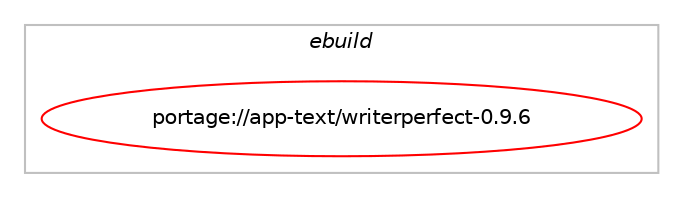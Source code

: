 digraph prolog {

# *************
# Graph options
# *************

newrank=true;
concentrate=true;
compound=true;
graph [rankdir=LR,fontname=Helvetica,fontsize=10,ranksep=1.5];#, ranksep=2.5, nodesep=0.2];
edge  [arrowhead=vee];
node  [fontname=Helvetica,fontsize=10];

# **********
# The ebuild
# **********

subgraph cluster_leftcol {
color=gray;
label=<<i>ebuild</i>>;
id [label="portage://app-text/writerperfect-0.9.6", color=red, width=4, href="../app-text/writerperfect-0.9.6.svg"];
}

# ****************
# The dependencies
# ****************

subgraph cluster_midcol {
color=gray;
label=<<i>dependencies</i>>;
subgraph cluster_compile {
fillcolor="#eeeeee";
style=filled;
label=<<i>compile</i>>;
# *** BEGIN UNKNOWN DEPENDENCY TYPE (TODO) ***
# id -> equal(use_conditional_group(positive,abiword,portage://app-text/writerperfect-0.9.6,[package_dependency(portage://app-text/writerperfect-0.9.6,install,no,app-text,libabw,equal,[0.1*,,,0.1*],[],[])]))
# *** END UNKNOWN DEPENDENCY TYPE (TODO) ***

# *** BEGIN UNKNOWN DEPENDENCY TYPE (TODO) ***
# id -> equal(use_conditional_group(positive,cdr,portage://app-text/writerperfect-0.9.6,[package_dependency(portage://app-text/writerperfect-0.9.6,install,no,media-libs,libcdr,equal,[0.1*,,,0.1*],[],[])]))
# *** END UNKNOWN DEPENDENCY TYPE (TODO) ***

# *** BEGIN UNKNOWN DEPENDENCY TYPE (TODO) ***
# id -> equal(use_conditional_group(positive,ebook,portage://app-text/writerperfect-0.9.6,[package_dependency(portage://app-text/writerperfect-0.9.6,install,no,app-text,libebook,equal,[0.1*,,,0.1*],[],[])]))
# *** END UNKNOWN DEPENDENCY TYPE (TODO) ***

# *** BEGIN UNKNOWN DEPENDENCY TYPE (TODO) ***
# id -> equal(use_conditional_group(positive,epub,portage://app-text/writerperfect-0.9.6,[package_dependency(portage://app-text/writerperfect-0.9.6,install,no,app-text,libepubgen,none,[,,],[],[])]))
# *** END UNKNOWN DEPENDENCY TYPE (TODO) ***

# *** BEGIN UNKNOWN DEPENDENCY TYPE (TODO) ***
# id -> equal(use_conditional_group(positive,freehand,portage://app-text/writerperfect-0.9.6,[package_dependency(portage://app-text/writerperfect-0.9.6,install,no,media-libs,libfreehand,equal,[0.1*,,,0.1*],[],[])]))
# *** END UNKNOWN DEPENDENCY TYPE (TODO) ***

# *** BEGIN UNKNOWN DEPENDENCY TYPE (TODO) ***
# id -> equal(use_conditional_group(positive,gsf,portage://app-text/writerperfect-0.9.6,[package_dependency(portage://app-text/writerperfect-0.9.6,install,no,gnome-extra,libgsf,none,[,,],[],[])]))
# *** END UNKNOWN DEPENDENCY TYPE (TODO) ***

# *** BEGIN UNKNOWN DEPENDENCY TYPE (TODO) ***
# id -> equal(use_conditional_group(positive,keynote,portage://app-text/writerperfect-0.9.6,[package_dependency(portage://app-text/writerperfect-0.9.6,install,no,app-text,libetonyek,equal,[0.1*,,,0.1*],[],[])]))
# *** END UNKNOWN DEPENDENCY TYPE (TODO) ***

# *** BEGIN UNKNOWN DEPENDENCY TYPE (TODO) ***
# id -> equal(use_conditional_group(positive,mspub,portage://app-text/writerperfect-0.9.6,[package_dependency(portage://app-text/writerperfect-0.9.6,install,no,app-text,libmspub,equal,[0.1*,,,0.1*],[],[])]))
# *** END UNKNOWN DEPENDENCY TYPE (TODO) ***

# *** BEGIN UNKNOWN DEPENDENCY TYPE (TODO) ***
# id -> equal(use_conditional_group(positive,mwaw,portage://app-text/writerperfect-0.9.6,[package_dependency(portage://app-text/writerperfect-0.9.6,install,no,app-text,libmwaw,equal,[0.3*,,,0.3*],[],[])]))
# *** END UNKNOWN DEPENDENCY TYPE (TODO) ***

# *** BEGIN UNKNOWN DEPENDENCY TYPE (TODO) ***
# id -> equal(use_conditional_group(positive,pagemaker,portage://app-text/writerperfect-0.9.6,[package_dependency(portage://app-text/writerperfect-0.9.6,install,no,media-libs,libpagemaker,none,[,,],[],[])]))
# *** END UNKNOWN DEPENDENCY TYPE (TODO) ***

# *** BEGIN UNKNOWN DEPENDENCY TYPE (TODO) ***
# id -> equal(use_conditional_group(positive,qxp,portage://app-text/writerperfect-0.9.6,[package_dependency(portage://app-text/writerperfect-0.9.6,install,no,app-text,libqxp,none,[,,],[],[])]))
# *** END UNKNOWN DEPENDENCY TYPE (TODO) ***

# *** BEGIN UNKNOWN DEPENDENCY TYPE (TODO) ***
# id -> equal(use_conditional_group(positive,visio,portage://app-text/writerperfect-0.9.6,[package_dependency(portage://app-text/writerperfect-0.9.6,install,no,media-libs,libvisio,equal,[0.1*,,,0.1*],[],[])]))
# *** END UNKNOWN DEPENDENCY TYPE (TODO) ***

# *** BEGIN UNKNOWN DEPENDENCY TYPE (TODO) ***
# id -> equal(use_conditional_group(positive,wpd,portage://app-text/writerperfect-0.9.6,[package_dependency(portage://app-text/writerperfect-0.9.6,install,no,app-text,libwpd,none,[,,],[slot(0.10)],[])]))
# *** END UNKNOWN DEPENDENCY TYPE (TODO) ***

# *** BEGIN UNKNOWN DEPENDENCY TYPE (TODO) ***
# id -> equal(use_conditional_group(positive,wpg,portage://app-text/writerperfect-0.9.6,[package_dependency(portage://app-text/writerperfect-0.9.6,install,no,app-text,libwpg,equal,[0.3*,,,0.3*],[],[])]))
# *** END UNKNOWN DEPENDENCY TYPE (TODO) ***

# *** BEGIN UNKNOWN DEPENDENCY TYPE (TODO) ***
# id -> equal(use_conditional_group(positive,wps,portage://app-text/writerperfect-0.9.6,[package_dependency(portage://app-text/writerperfect-0.9.6,install,no,app-text,libwps,equal,[0.4*,,,0.4*],[],[])]))
# *** END UNKNOWN DEPENDENCY TYPE (TODO) ***

# *** BEGIN UNKNOWN DEPENDENCY TYPE (TODO) ***
# id -> equal(use_conditional_group(positive,zmf,portage://app-text/writerperfect-0.9.6,[package_dependency(portage://app-text/writerperfect-0.9.6,install,no,media-libs,libzmf,none,[,,],[],[])]))
# *** END UNKNOWN DEPENDENCY TYPE (TODO) ***

# *** BEGIN UNKNOWN DEPENDENCY TYPE (TODO) ***
# id -> equal(package_dependency(portage://app-text/writerperfect-0.9.6,install,no,app-text,libodfgen,equal,[0.1*,,,0.1*],[],[]))
# *** END UNKNOWN DEPENDENCY TYPE (TODO) ***

# *** BEGIN UNKNOWN DEPENDENCY TYPE (TODO) ***
# id -> equal(package_dependency(portage://app-text/writerperfect-0.9.6,install,no,dev-libs,librevenge,greaterequal,[0.0.1,,,0.0.1],[],[]))
# *** END UNKNOWN DEPENDENCY TYPE (TODO) ***

# *** BEGIN UNKNOWN DEPENDENCY TYPE (TODO) ***
# id -> equal(package_dependency(portage://app-text/writerperfect-0.9.6,install,no,media-libs,libeot,none,[,,],[],[]))
# *** END UNKNOWN DEPENDENCY TYPE (TODO) ***

}
subgraph cluster_compileandrun {
fillcolor="#eeeeee";
style=filled;
label=<<i>compile and run</i>>;
}
subgraph cluster_run {
fillcolor="#eeeeee";
style=filled;
label=<<i>run</i>>;
# *** BEGIN UNKNOWN DEPENDENCY TYPE (TODO) ***
# id -> equal(use_conditional_group(positive,abiword,portage://app-text/writerperfect-0.9.6,[package_dependency(portage://app-text/writerperfect-0.9.6,run,no,app-text,libabw,equal,[0.1*,,,0.1*],[],[])]))
# *** END UNKNOWN DEPENDENCY TYPE (TODO) ***

# *** BEGIN UNKNOWN DEPENDENCY TYPE (TODO) ***
# id -> equal(use_conditional_group(positive,cdr,portage://app-text/writerperfect-0.9.6,[package_dependency(portage://app-text/writerperfect-0.9.6,run,no,media-libs,libcdr,equal,[0.1*,,,0.1*],[],[])]))
# *** END UNKNOWN DEPENDENCY TYPE (TODO) ***

# *** BEGIN UNKNOWN DEPENDENCY TYPE (TODO) ***
# id -> equal(use_conditional_group(positive,ebook,portage://app-text/writerperfect-0.9.6,[package_dependency(portage://app-text/writerperfect-0.9.6,run,no,app-text,libebook,equal,[0.1*,,,0.1*],[],[])]))
# *** END UNKNOWN DEPENDENCY TYPE (TODO) ***

# *** BEGIN UNKNOWN DEPENDENCY TYPE (TODO) ***
# id -> equal(use_conditional_group(positive,epub,portage://app-text/writerperfect-0.9.6,[package_dependency(portage://app-text/writerperfect-0.9.6,run,no,app-text,libepubgen,none,[,,],[],[])]))
# *** END UNKNOWN DEPENDENCY TYPE (TODO) ***

# *** BEGIN UNKNOWN DEPENDENCY TYPE (TODO) ***
# id -> equal(use_conditional_group(positive,freehand,portage://app-text/writerperfect-0.9.6,[package_dependency(portage://app-text/writerperfect-0.9.6,run,no,media-libs,libfreehand,equal,[0.1*,,,0.1*],[],[])]))
# *** END UNKNOWN DEPENDENCY TYPE (TODO) ***

# *** BEGIN UNKNOWN DEPENDENCY TYPE (TODO) ***
# id -> equal(use_conditional_group(positive,gsf,portage://app-text/writerperfect-0.9.6,[package_dependency(portage://app-text/writerperfect-0.9.6,run,no,gnome-extra,libgsf,none,[,,],[],[])]))
# *** END UNKNOWN DEPENDENCY TYPE (TODO) ***

# *** BEGIN UNKNOWN DEPENDENCY TYPE (TODO) ***
# id -> equal(use_conditional_group(positive,keynote,portage://app-text/writerperfect-0.9.6,[package_dependency(portage://app-text/writerperfect-0.9.6,run,no,app-text,libetonyek,equal,[0.1*,,,0.1*],[],[])]))
# *** END UNKNOWN DEPENDENCY TYPE (TODO) ***

# *** BEGIN UNKNOWN DEPENDENCY TYPE (TODO) ***
# id -> equal(use_conditional_group(positive,mspub,portage://app-text/writerperfect-0.9.6,[package_dependency(portage://app-text/writerperfect-0.9.6,run,no,app-text,libmspub,equal,[0.1*,,,0.1*],[],[])]))
# *** END UNKNOWN DEPENDENCY TYPE (TODO) ***

# *** BEGIN UNKNOWN DEPENDENCY TYPE (TODO) ***
# id -> equal(use_conditional_group(positive,mwaw,portage://app-text/writerperfect-0.9.6,[package_dependency(portage://app-text/writerperfect-0.9.6,run,no,app-text,libmwaw,equal,[0.3*,,,0.3*],[],[])]))
# *** END UNKNOWN DEPENDENCY TYPE (TODO) ***

# *** BEGIN UNKNOWN DEPENDENCY TYPE (TODO) ***
# id -> equal(use_conditional_group(positive,pagemaker,portage://app-text/writerperfect-0.9.6,[package_dependency(portage://app-text/writerperfect-0.9.6,run,no,media-libs,libpagemaker,none,[,,],[],[])]))
# *** END UNKNOWN DEPENDENCY TYPE (TODO) ***

# *** BEGIN UNKNOWN DEPENDENCY TYPE (TODO) ***
# id -> equal(use_conditional_group(positive,qxp,portage://app-text/writerperfect-0.9.6,[package_dependency(portage://app-text/writerperfect-0.9.6,run,no,app-text,libqxp,none,[,,],[],[])]))
# *** END UNKNOWN DEPENDENCY TYPE (TODO) ***

# *** BEGIN UNKNOWN DEPENDENCY TYPE (TODO) ***
# id -> equal(use_conditional_group(positive,visio,portage://app-text/writerperfect-0.9.6,[package_dependency(portage://app-text/writerperfect-0.9.6,run,no,media-libs,libvisio,equal,[0.1*,,,0.1*],[],[])]))
# *** END UNKNOWN DEPENDENCY TYPE (TODO) ***

# *** BEGIN UNKNOWN DEPENDENCY TYPE (TODO) ***
# id -> equal(use_conditional_group(positive,wpd,portage://app-text/writerperfect-0.9.6,[package_dependency(portage://app-text/writerperfect-0.9.6,run,no,app-text,libwpd,none,[,,],[slot(0.10)],[])]))
# *** END UNKNOWN DEPENDENCY TYPE (TODO) ***

# *** BEGIN UNKNOWN DEPENDENCY TYPE (TODO) ***
# id -> equal(use_conditional_group(positive,wpg,portage://app-text/writerperfect-0.9.6,[package_dependency(portage://app-text/writerperfect-0.9.6,run,no,app-text,libwpg,equal,[0.3*,,,0.3*],[],[])]))
# *** END UNKNOWN DEPENDENCY TYPE (TODO) ***

# *** BEGIN UNKNOWN DEPENDENCY TYPE (TODO) ***
# id -> equal(use_conditional_group(positive,wps,portage://app-text/writerperfect-0.9.6,[package_dependency(portage://app-text/writerperfect-0.9.6,run,no,app-text,libwps,equal,[0.4*,,,0.4*],[],[])]))
# *** END UNKNOWN DEPENDENCY TYPE (TODO) ***

# *** BEGIN UNKNOWN DEPENDENCY TYPE (TODO) ***
# id -> equal(use_conditional_group(positive,zmf,portage://app-text/writerperfect-0.9.6,[package_dependency(portage://app-text/writerperfect-0.9.6,run,no,media-libs,libzmf,none,[,,],[],[])]))
# *** END UNKNOWN DEPENDENCY TYPE (TODO) ***

# *** BEGIN UNKNOWN DEPENDENCY TYPE (TODO) ***
# id -> equal(package_dependency(portage://app-text/writerperfect-0.9.6,run,no,app-text,libodfgen,equal,[0.1*,,,0.1*],[],[]))
# *** END UNKNOWN DEPENDENCY TYPE (TODO) ***

# *** BEGIN UNKNOWN DEPENDENCY TYPE (TODO) ***
# id -> equal(package_dependency(portage://app-text/writerperfect-0.9.6,run,no,dev-libs,librevenge,greaterequal,[0.0.1,,,0.0.1],[],[]))
# *** END UNKNOWN DEPENDENCY TYPE (TODO) ***

# *** BEGIN UNKNOWN DEPENDENCY TYPE (TODO) ***
# id -> equal(package_dependency(portage://app-text/writerperfect-0.9.6,run,no,media-libs,libeot,none,[,,],[],[]))
# *** END UNKNOWN DEPENDENCY TYPE (TODO) ***

}
}

# **************
# The candidates
# **************

subgraph cluster_choices {
rank=same;
color=gray;
label=<<i>candidates</i>>;

}

}
